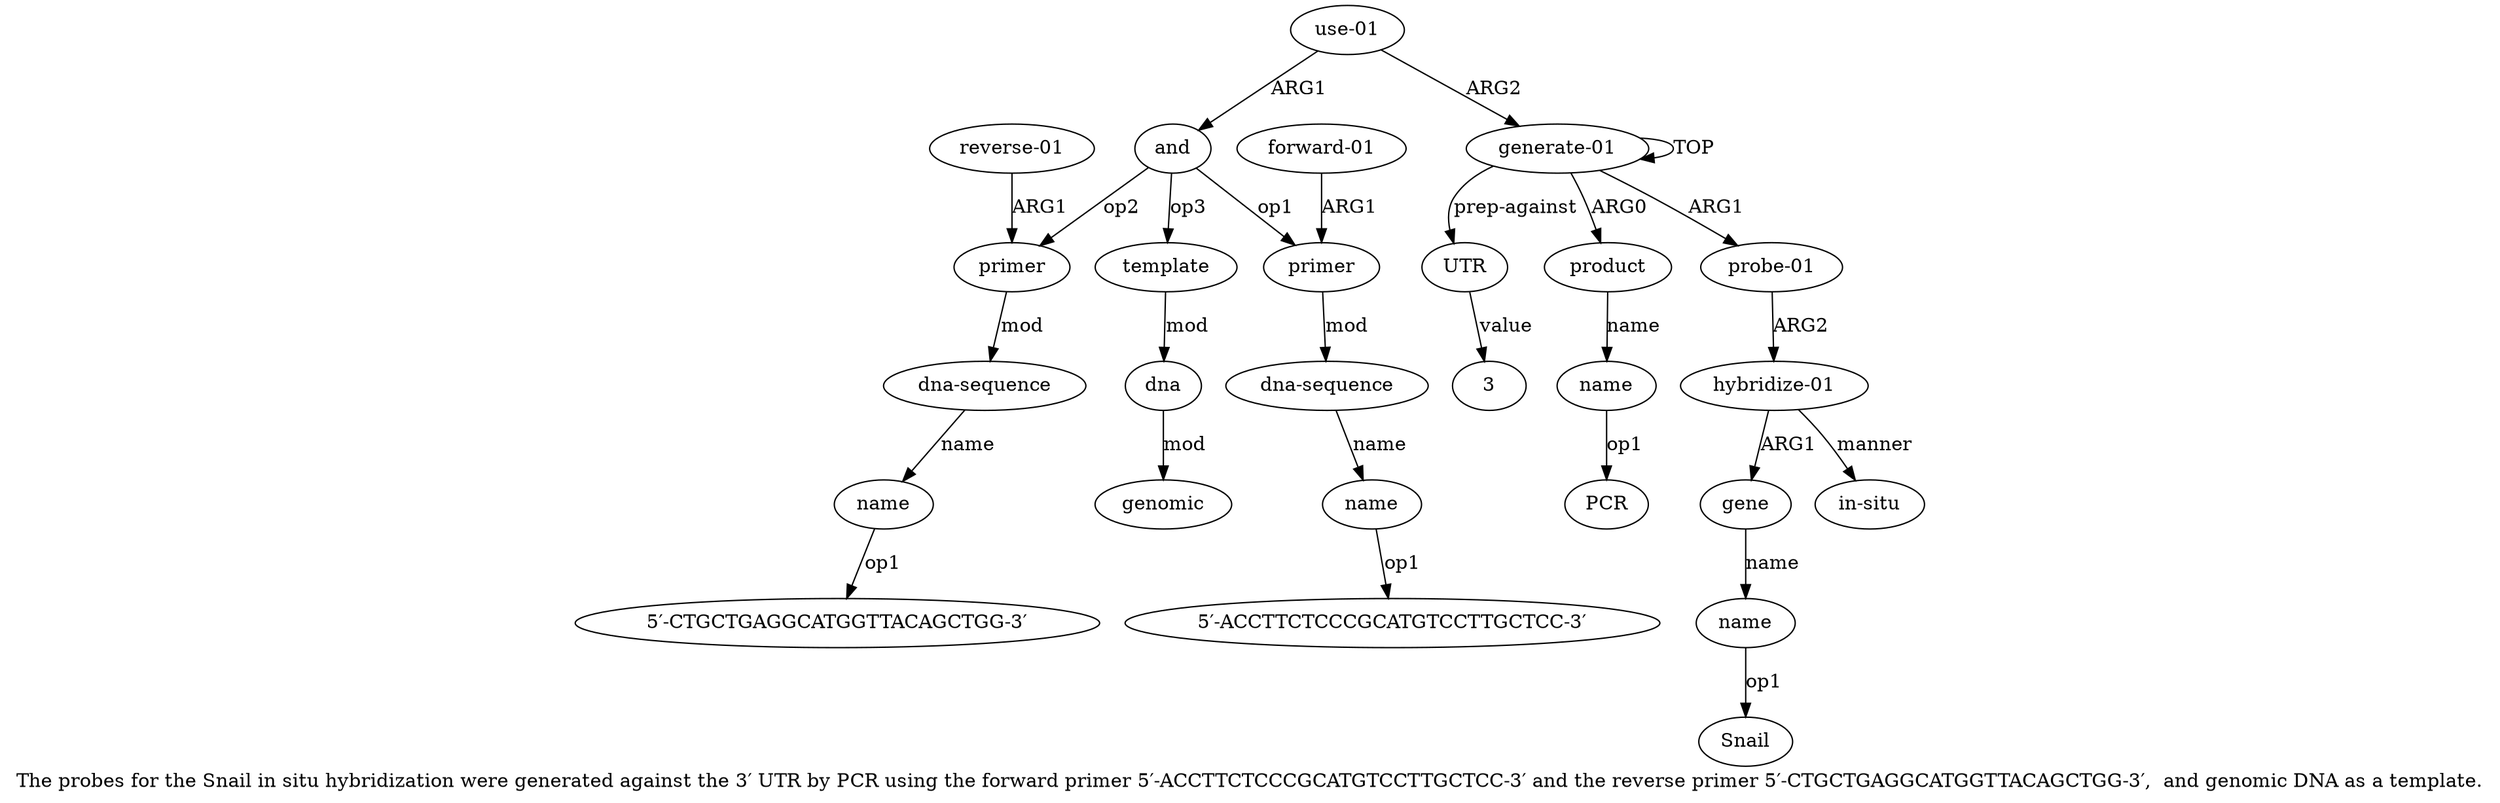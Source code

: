 digraph  {
	graph [label="The probes for the Snail in situ hybridization were generated against the 3′ UTR by PCR using the forward primer 5′-ACCTTCTCCCGCATGTCCTTGCTCC-3′ \
and the reverse primer 5′-CTGCTGAGGCATGGTTACAGCTGG-3′,  and genomic DNA as a template."];
	node [label="\N"];
	a20	 [color=black,
		gold_ind=20,
		gold_label=dna,
		label=dna,
		test_ind=20,
		test_label=dna];
	a21	 [color=black,
		gold_ind=21,
		gold_label=genomic,
		label=genomic,
		test_ind=21,
		test_label=genomic];
	a20 -> a21 [key=0,
	color=black,
	gold_label=mod,
	label=mod,
	test_label=mod];
"a8 3" [color=black,
	gold_ind=-1,
	gold_label=3,
	label=3,
	test_ind=-1,
	test_label=3];
"a6 Snail" [color=black,
	gold_ind=-1,
	gold_label=Snail,
	label=Snail,
	test_ind=-1,
	test_label=Snail];
"a2 PCR" [color=black,
	gold_ind=-1,
	gold_label=PCR,
	label=PCR,
	test_ind=-1,
	test_label=PCR];
a15 [color=black,
	gold_ind=15,
	gold_label=primer,
	label=primer,
	test_ind=15,
	test_label=primer];
a17 [color=black,
	gold_ind=17,
	gold_label="dna-sequence",
	label="dna-sequence",
	test_ind=17,
	test_label="dna-sequence"];
a15 -> a17 [key=0,
color=black,
gold_label=mod,
label=mod,
test_label=mod];
a14 [color=black,
gold_ind=14,
gold_label=name,
label=name,
test_ind=14,
test_label=name];
"a14 5′-ACCTTCTCCCGCATGTCCTTGCTCC-3′" [color=black,
gold_ind=-1,
gold_label="5′-ACCTTCTCCCGCATGTCCTTGCTCC-3′",
label="5′-ACCTTCTCCCGCATGTCCTTGCTCC-3′",
test_ind=-1,
test_label="5′-ACCTTCTCCCGCATGTCCTTGCTCC-3′"];
a14 -> "a14 5′-ACCTTCTCCCGCATGTCCTTGCTCC-3′" [key=0,
color=black,
gold_label=op1,
label=op1,
test_label=op1];
a18 [color=black,
gold_ind=18,
gold_label=name,
label=name,
test_ind=18,
test_label=name];
a17 -> a18 [key=0,
color=black,
gold_label=name,
label=name,
test_label=name];
a16 [color=black,
gold_ind=16,
gold_label="reverse-01",
label="reverse-01",
test_ind=16,
test_label="reverse-01"];
a16 -> a15 [key=0,
color=black,
gold_label=ARG1,
label=ARG1,
test_label=ARG1];
a11 [color=black,
gold_ind=11,
gold_label=primer,
label=primer,
test_ind=11,
test_label=primer];
a13 [color=black,
gold_ind=13,
gold_label="dna-sequence",
label="dna-sequence",
test_ind=13,
test_label="dna-sequence"];
a11 -> a13 [key=0,
color=black,
gold_label=mod,
label=mod,
test_label=mod];
a10 [color=black,
gold_ind=10,
gold_label=and,
label=and,
test_ind=10,
test_label=and];
a10 -> a15 [key=0,
color=black,
gold_label=op2,
label=op2,
test_label=op2];
a10 -> a11 [key=0,
color=black,
gold_label=op1,
label=op1,
test_label=op1];
a19 [color=black,
gold_ind=19,
gold_label=template,
label=template,
test_ind=19,
test_label=template];
a10 -> a19 [key=0,
color=black,
gold_label=op3,
label=op3,
test_label=op3];
a13 -> a14 [key=0,
color=black,
gold_label=name,
label=name,
test_label=name];
a12 [color=black,
gold_ind=12,
gold_label="forward-01",
label="forward-01",
test_ind=12,
test_label="forward-01"];
a12 -> a11 [key=0,
color=black,
gold_label=ARG1,
label=ARG1,
test_label=ARG1];
"a18 5′-CTGCTGAGGCATGGTTACAGCTGG-3′" [color=black,
gold_ind=-1,
gold_label="5′-CTGCTGAGGCATGGTTACAGCTGG-3′",
label="5′-CTGCTGAGGCATGGTTACAGCTGG-3′",
test_ind=-1,
test_label="5′-CTGCTGAGGCATGGTTACAGCTGG-3′"];
a19 -> a20 [key=0,
color=black,
gold_label=mod,
label=mod,
test_label=mod];
a18 -> "a18 5′-CTGCTGAGGCATGGTTACAGCTGG-3′" [key=0,
color=black,
gold_label=op1,
label=op1,
test_label=op1];
a1 [color=black,
gold_ind=1,
gold_label=product,
label=product,
test_ind=1,
test_label=product];
a2 [color=black,
gold_ind=2,
gold_label=name,
label=name,
test_ind=2,
test_label=name];
a1 -> a2 [key=0,
color=black,
gold_label=name,
label=name,
test_label=name];
a0 [color=black,
gold_ind=0,
gold_label="generate-01",
label="generate-01",
test_ind=0,
test_label="generate-01"];
a0 -> a1 [key=0,
color=black,
gold_label=ARG0,
label=ARG0,
test_label=ARG0];
a0 -> a0 [key=0,
color=black,
gold_label=TOP,
label=TOP,
test_label=TOP];
a3 [color=black,
gold_ind=3,
gold_label="probe-01",
label="probe-01",
test_ind=3,
test_label="probe-01"];
a0 -> a3 [key=0,
color=black,
gold_label=ARG1,
label=ARG1,
test_label=ARG1];
a8 [color=black,
gold_ind=8,
gold_label=UTR,
label=UTR,
test_ind=8,
test_label=UTR];
a0 -> a8 [key=0,
color=black,
gold_label="prep-against",
label="prep-against",
test_label="prep-against"];
a4 [color=black,
gold_ind=4,
gold_label="hybridize-01",
label="hybridize-01",
test_ind=4,
test_label="hybridize-01"];
a3 -> a4 [key=0,
color=black,
gold_label=ARG2,
label=ARG2,
test_label=ARG2];
a2 -> "a2 PCR" [key=0,
color=black,
gold_label=op1,
label=op1,
test_label=op1];
a5 [color=black,
gold_ind=5,
gold_label=gene,
label=gene,
test_ind=5,
test_label=gene];
a6 [color=black,
gold_ind=6,
gold_label=name,
label=name,
test_ind=6,
test_label=name];
a5 -> a6 [key=0,
color=black,
gold_label=name,
label=name,
test_label=name];
a4 -> a5 [key=0,
color=black,
gold_label=ARG1,
label=ARG1,
test_label=ARG1];
a7 [color=black,
gold_ind=7,
gold_label="in-situ",
label="in-situ",
test_ind=7,
test_label="in-situ"];
a4 -> a7 [key=0,
color=black,
gold_label=manner,
label=manner,
test_label=manner];
a6 -> "a6 Snail" [key=0,
color=black,
gold_label=op1,
label=op1,
test_label=op1];
a9 [color=black,
gold_ind=9,
gold_label="use-01",
label="use-01",
test_ind=9,
test_label="use-01"];
a9 -> a10 [key=0,
color=black,
gold_label=ARG1,
label=ARG1,
test_label=ARG1];
a9 -> a0 [key=0,
color=black,
gold_label=ARG2,
label=ARG2,
test_label=ARG2];
a8 -> "a8 3" [key=0,
color=black,
gold_label=value,
label=value,
test_label=value];
}
